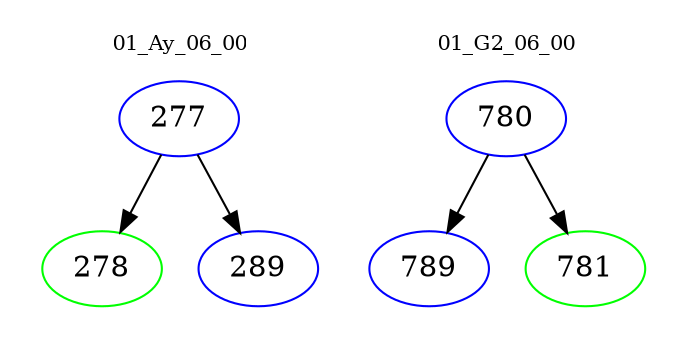digraph{
subgraph cluster_0 {
color = white
label = "01_Ay_06_00";
fontsize=10;
T0_277 [label="277", color="blue"]
T0_277 -> T0_278 [color="black"]
T0_278 [label="278", color="green"]
T0_277 -> T0_289 [color="black"]
T0_289 [label="289", color="blue"]
}
subgraph cluster_1 {
color = white
label = "01_G2_06_00";
fontsize=10;
T1_780 [label="780", color="blue"]
T1_780 -> T1_789 [color="black"]
T1_789 [label="789", color="blue"]
T1_780 -> T1_781 [color="black"]
T1_781 [label="781", color="green"]
}
}
